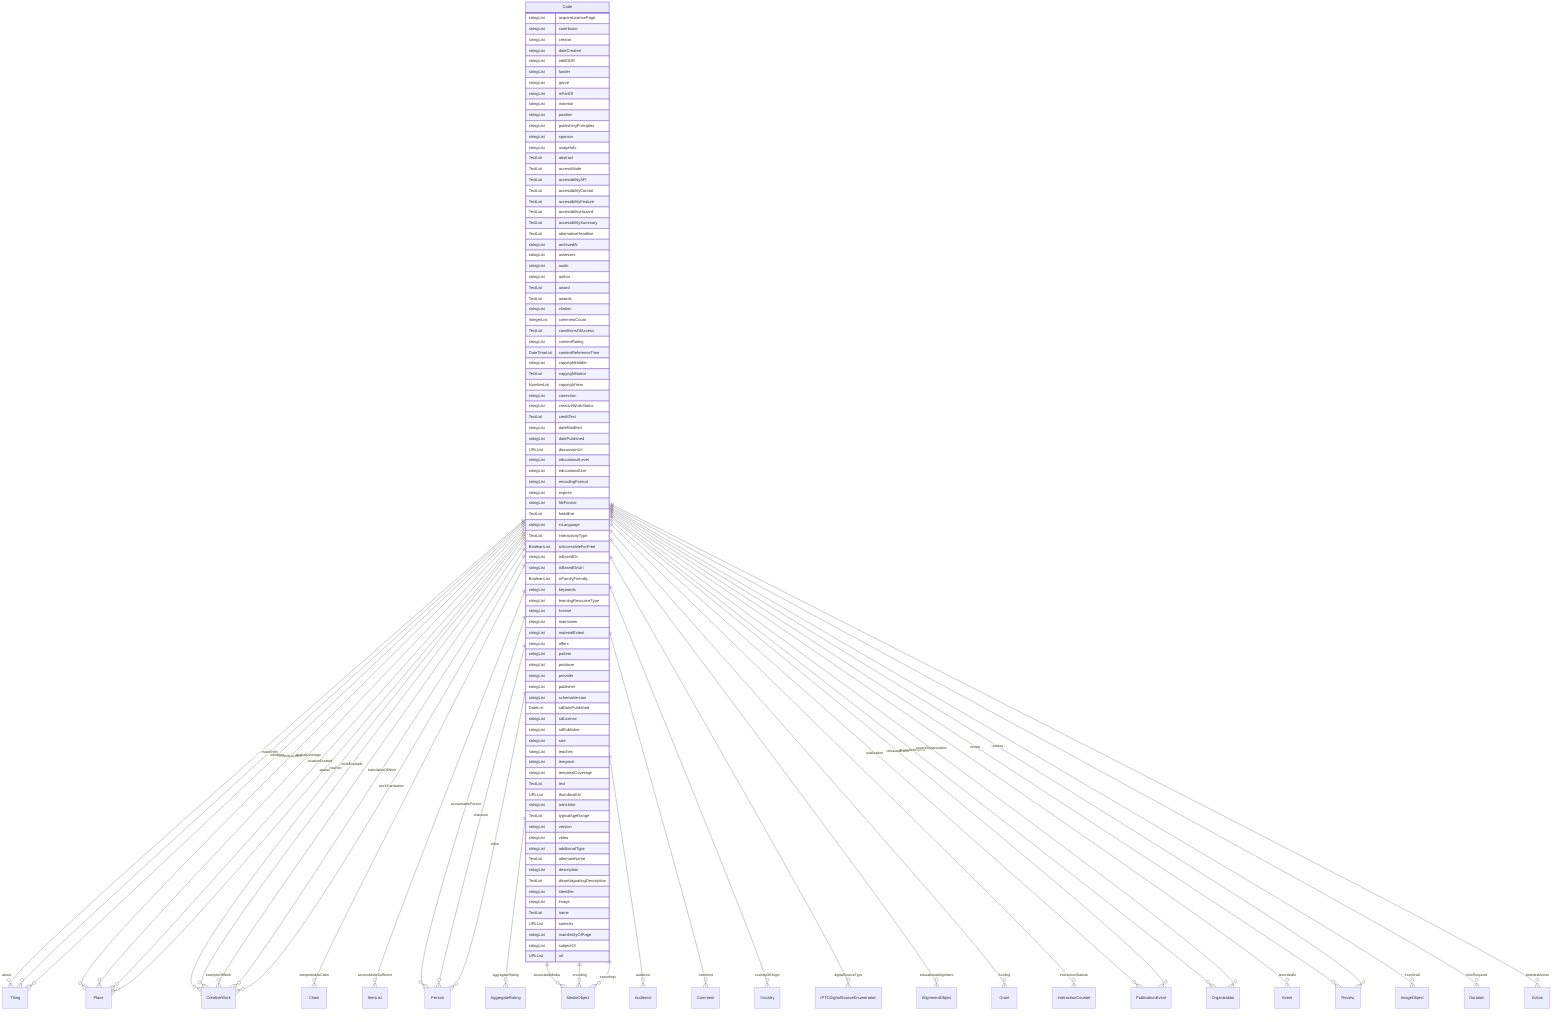 erDiagram
Code {
    stringList acquireLicensePage  
    stringList contributor  
    stringList creator  
    stringList dateCreated  
    stringList editEIDR  
    stringList funder  
    stringList genre  
    stringList isPartOf  
    stringList material  
    stringList position  
    stringList publishingPrinciples  
    stringList sponsor  
    stringList usageInfo  
    TextList abstract  
    TextList accessMode  
    TextList accessibilityAPI  
    TextList accessibilityControl  
    TextList accessibilityFeature  
    TextList accessibilityHazard  
    TextList accessibilitySummary  
    TextList alternativeHeadline  
    stringList archivedAt  
    stringList assesses  
    stringList audio  
    stringList author  
    TextList award  
    TextList awards  
    stringList citation  
    IntegerList commentCount  
    TextList conditionsOfAccess  
    stringList contentRating  
    DateTimeList contentReferenceTime  
    stringList copyrightHolder  
    TextList copyrightNotice  
    NumberList copyrightYear  
    stringList correction  
    stringList creativeWorkStatus  
    TextList creditText  
    stringList dateModified  
    stringList datePublished  
    URLList discussionUrl  
    stringList educationalLevel  
    stringList educationalUse  
    stringList encodingFormat  
    stringList expires  
    stringList fileFormat  
    TextList headline  
    stringList inLanguage  
    TextList interactivityType  
    BooleanList isAccessibleForFree  
    stringList isBasedOn  
    stringList isBasedOnUrl  
    BooleanList isFamilyFriendly  
    stringList keywords  
    stringList learningResourceType  
    stringList license  
    stringList maintainer  
    stringList materialExtent  
    stringList offers  
    stringList pattern  
    stringList producer  
    stringList provider  
    stringList publisher  
    stringList schemaVersion  
    DateList sdDatePublished  
    stringList sdLicense  
    stringList sdPublisher  
    stringList size  
    stringList teaches  
    stringList temporal  
    stringList temporalCoverage  
    TextList text  
    URLList thumbnailUrl  
    stringList translator  
    TextList typicalAgeRange  
    stringList version  
    stringList video  
    stringList additionalType  
    TextList alternateName  
    stringList description  
    TextList disambiguatingDescription  
    stringList identifier  
    stringList image  
    TextList name  
    URLList sameAs  
    stringList mainEntityOfPage  
    stringList subjectOf  
    URLList url  
}

Code ||--}o Thing : "about"
Code ||--}o Place : "contentLocation"
Code ||--}o CreativeWork : "hasPart"
Code ||--}o Claim : "interpretedAsClaim"
Code ||--}o Thing : "mainEntity"
Code ||--}o Place : "spatialCoverage"
Code ||--}o CreativeWork : "workExample"
Code ||--}o ItemList : "accessModeSufficient"
Code ||--}o Person : "accountablePerson"
Code ||--}o AggregateRating : "aggregateRating"
Code ||--}o MediaObject : "associatedMedia"
Code ||--}o Audience : "audience"
Code ||--}o Person : "character"
Code ||--}o Comment : "comment"
Code ||--}o Country : "countryOfOrigin"
Code ||--}o IPTCDigitalSourceEnumeration : "digitalSourceType"
Code ||--}o Person : "editor"
Code ||--}o AlignmentObject : "educationalAlignment"
Code ||--}o MediaObject : "encoding"
Code ||--}o MediaObject : "encodings"
Code ||--}o CreativeWork : "exampleOfWork"
Code ||--}o Grant : "funding"
Code ||--}o InteractionCounter : "interactionStatistic"
Code ||--}o Place : "locationCreated"
Code ||--}o Thing : "mentions"
Code ||--}o PublicationEvent : "publication"
Code ||--}o Organization : "publisherImprint"
Code ||--}o Event : "recordedAt"
Code ||--}o PublicationEvent : "releasedEvent"
Code ||--}o Review : "review"
Code ||--}o Review : "reviews"
Code ||--}o Organization : "sourceOrganization"
Code ||--}o Place : "spatial"
Code ||--}o ImageObject : "thumbnail"
Code ||--}o Duration : "timeRequired"
Code ||--}o CreativeWork : "translationOfWork"
Code ||--}o CreativeWork : "workTranslation"
Code ||--}o Action : "potentialAction"
